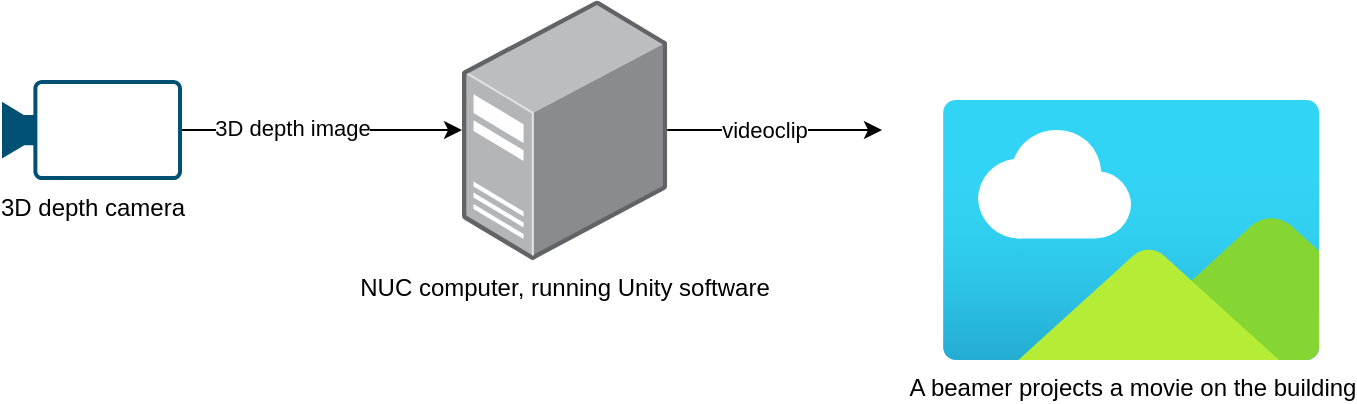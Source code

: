 <mxfile version="24.6.4" type="github">
  <diagram name="Page-1" id="QaQJAhQJtePihNZ4xS38">
    <mxGraphModel dx="896" dy="957" grid="1" gridSize="10" guides="1" tooltips="1" connect="1" arrows="1" fold="1" page="1" pageScale="1" pageWidth="850" pageHeight="1100" math="0" shadow="0">
      <root>
        <mxCell id="0" />
        <mxCell id="1" parent="0" />
        <mxCell id="kE2ouuulYcCgNS7bQLFN-11" value="A beamer projects a movie on the building" style="image;aspect=fixed;html=1;points=[];align=center;fontSize=12;image=img/lib/azure2/general/Image.svg;" vertex="1" parent="1">
          <mxGeometry x="530" y="200" width="189.09" height="130" as="geometry" />
        </mxCell>
        <mxCell id="kE2ouuulYcCgNS7bQLFN-13" style="edgeStyle=orthogonalEdgeStyle;rounded=0;orthogonalLoop=1;jettySize=auto;html=1;" edge="1" parent="1" source="kE2ouuulYcCgNS7bQLFN-1" target="kE2ouuulYcCgNS7bQLFN-2">
          <mxGeometry relative="1" as="geometry" />
        </mxCell>
        <mxCell id="kE2ouuulYcCgNS7bQLFN-15" value="videoclip" style="edgeLabel;html=1;align=center;verticalAlign=middle;resizable=0;points=[];" vertex="1" connectable="0" parent="kE2ouuulYcCgNS7bQLFN-13">
          <mxGeometry x="-0.106" relative="1" as="geometry">
            <mxPoint as="offset" />
          </mxGeometry>
        </mxCell>
        <mxCell id="kE2ouuulYcCgNS7bQLFN-1" value="NUC computer, running Unity software" style="image;points=[];aspect=fixed;html=1;align=center;shadow=0;dashed=0;image=img/lib/allied_telesis/computer_and_terminals/Server_Desktop.svg;" vertex="1" parent="1">
          <mxGeometry x="290" y="150" width="102.6" height="130.05" as="geometry" />
        </mxCell>
        <mxCell id="kE2ouuulYcCgNS7bQLFN-2" value="" style="shape=image;html=1;verticalAlign=top;verticalLabelPosition=bottom;labelBackgroundColor=#ffffff;imageAspect=0;aspect=fixed;image=https://cdn1.iconfinder.com/data/icons/social-media-vol-3/24/_video-128.png;rotation=0;" vertex="1" parent="1">
          <mxGeometry x="500" y="155.03" width="120" height="120" as="geometry" />
        </mxCell>
        <mxCell id="kE2ouuulYcCgNS7bQLFN-12" style="edgeStyle=orthogonalEdgeStyle;rounded=0;orthogonalLoop=1;jettySize=auto;html=1;" edge="1" parent="1" source="kE2ouuulYcCgNS7bQLFN-8" target="kE2ouuulYcCgNS7bQLFN-1">
          <mxGeometry relative="1" as="geometry" />
        </mxCell>
        <mxCell id="kE2ouuulYcCgNS7bQLFN-14" value="3D depth image" style="edgeLabel;html=1;align=center;verticalAlign=middle;resizable=0;points=[];" vertex="1" connectable="0" parent="kE2ouuulYcCgNS7bQLFN-12">
          <mxGeometry x="-0.223" y="1" relative="1" as="geometry">
            <mxPoint as="offset" />
          </mxGeometry>
        </mxCell>
        <mxCell id="kE2ouuulYcCgNS7bQLFN-8" value="3D depth camera" style="points=[[0,0.5,0],[0.19,0.02,0],[0.59,0,0],[0.985,0.02,0],[1,0.5,0],[0.985,0.98,0],[0.59,1,0],[0.19,0.98,0]];verticalLabelPosition=bottom;sketch=0;html=1;verticalAlign=top;aspect=fixed;align=center;pointerEvents=1;shape=mxgraph.cisco19.camera;fillColor=#005073;strokeColor=none;" vertex="1" parent="1">
          <mxGeometry x="60" y="190.03" width="90" height="50" as="geometry" />
        </mxCell>
      </root>
    </mxGraphModel>
  </diagram>
</mxfile>
